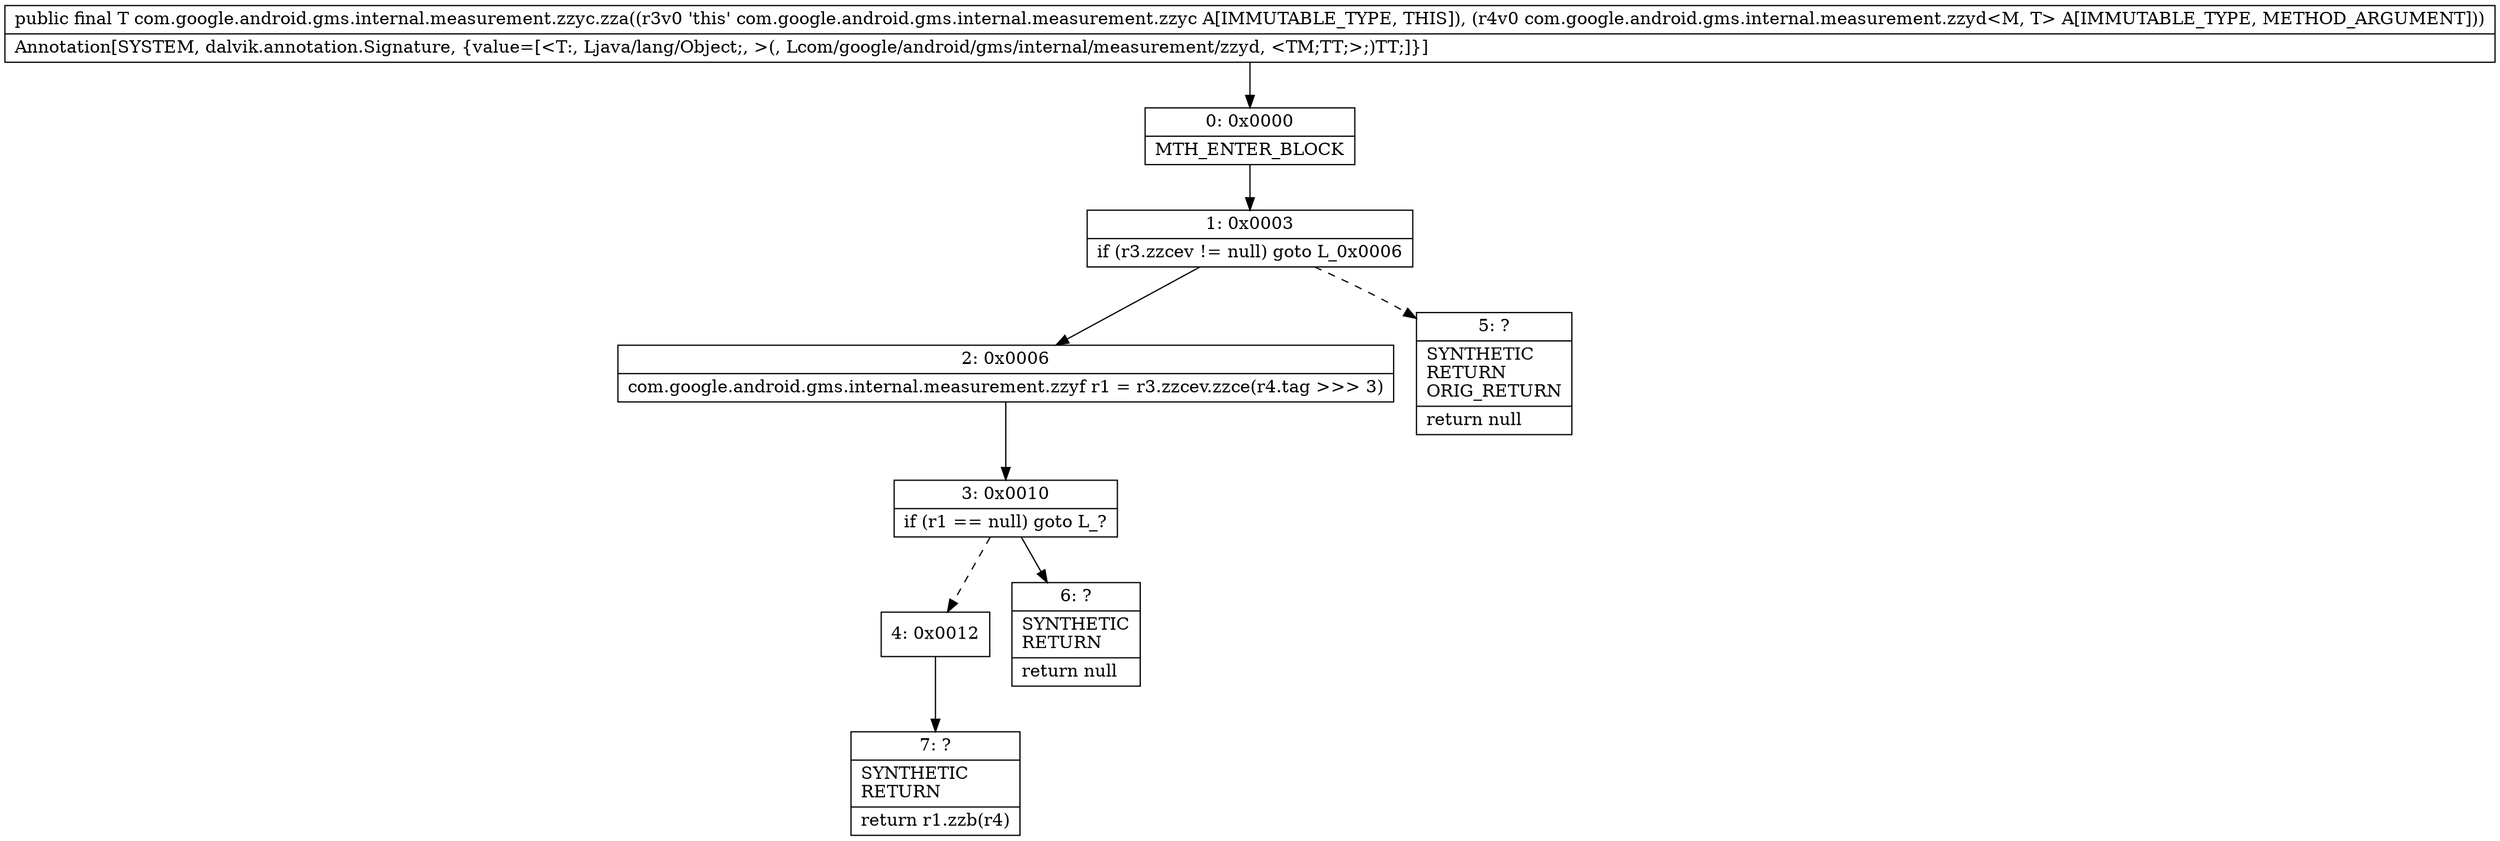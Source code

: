 digraph "CFG forcom.google.android.gms.internal.measurement.zzyc.zza(Lcom\/google\/android\/gms\/internal\/measurement\/zzyd;)Ljava\/lang\/Object;" {
Node_0 [shape=record,label="{0\:\ 0x0000|MTH_ENTER_BLOCK\l}"];
Node_1 [shape=record,label="{1\:\ 0x0003|if (r3.zzcev != null) goto L_0x0006\l}"];
Node_2 [shape=record,label="{2\:\ 0x0006|com.google.android.gms.internal.measurement.zzyf r1 = r3.zzcev.zzce(r4.tag \>\>\> 3)\l}"];
Node_3 [shape=record,label="{3\:\ 0x0010|if (r1 == null) goto L_?\l}"];
Node_4 [shape=record,label="{4\:\ 0x0012}"];
Node_5 [shape=record,label="{5\:\ ?|SYNTHETIC\lRETURN\lORIG_RETURN\l|return null\l}"];
Node_6 [shape=record,label="{6\:\ ?|SYNTHETIC\lRETURN\l|return null\l}"];
Node_7 [shape=record,label="{7\:\ ?|SYNTHETIC\lRETURN\l|return r1.zzb(r4)\l}"];
MethodNode[shape=record,label="{public final T com.google.android.gms.internal.measurement.zzyc.zza((r3v0 'this' com.google.android.gms.internal.measurement.zzyc A[IMMUTABLE_TYPE, THIS]), (r4v0 com.google.android.gms.internal.measurement.zzyd\<M, T\> A[IMMUTABLE_TYPE, METHOD_ARGUMENT]))  | Annotation[SYSTEM, dalvik.annotation.Signature, \{value=[\<T:, Ljava\/lang\/Object;, \>(, Lcom\/google\/android\/gms\/internal\/measurement\/zzyd, \<TM;TT;\>;)TT;]\}]\l}"];
MethodNode -> Node_0;
Node_0 -> Node_1;
Node_1 -> Node_2;
Node_1 -> Node_5[style=dashed];
Node_2 -> Node_3;
Node_3 -> Node_4[style=dashed];
Node_3 -> Node_6;
Node_4 -> Node_7;
}

